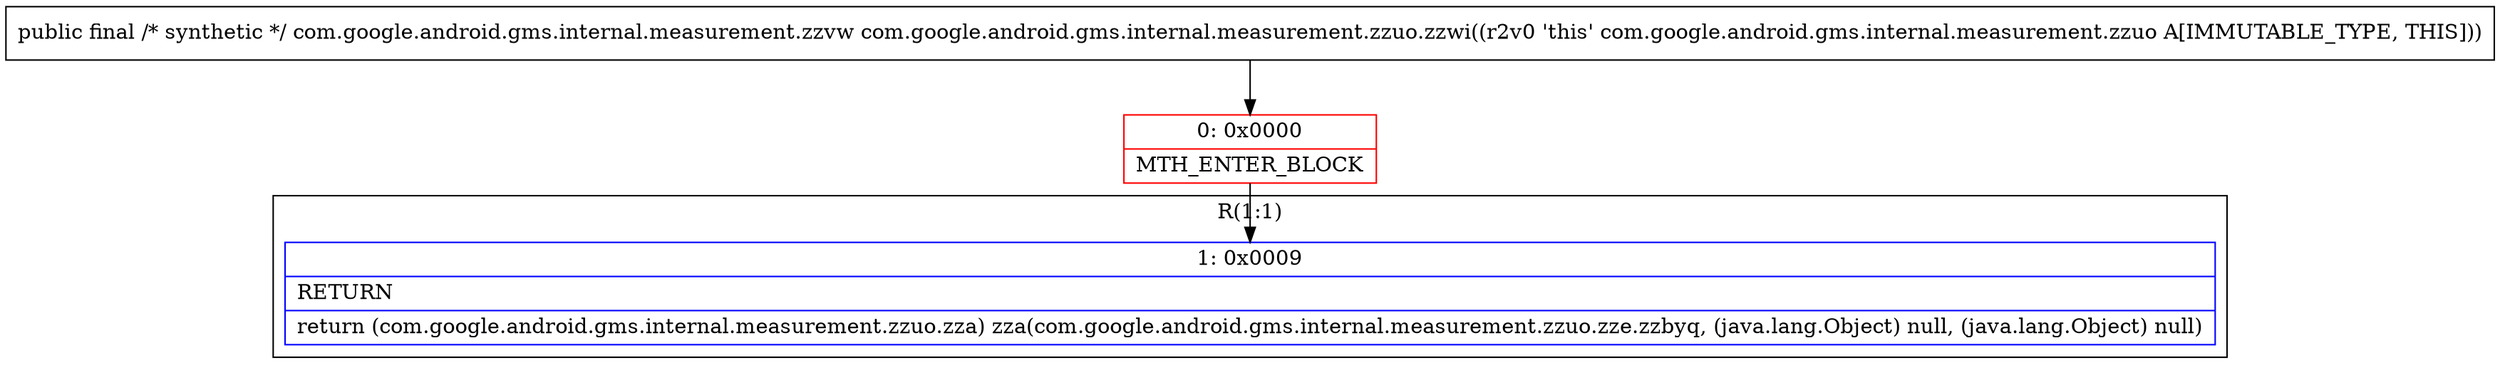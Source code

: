digraph "CFG forcom.google.android.gms.internal.measurement.zzuo.zzwi()Lcom\/google\/android\/gms\/internal\/measurement\/zzvw;" {
subgraph cluster_Region_1268457978 {
label = "R(1:1)";
node [shape=record,color=blue];
Node_1 [shape=record,label="{1\:\ 0x0009|RETURN\l|return (com.google.android.gms.internal.measurement.zzuo.zza) zza(com.google.android.gms.internal.measurement.zzuo.zze.zzbyq, (java.lang.Object) null, (java.lang.Object) null)\l}"];
}
Node_0 [shape=record,color=red,label="{0\:\ 0x0000|MTH_ENTER_BLOCK\l}"];
MethodNode[shape=record,label="{public final \/* synthetic *\/ com.google.android.gms.internal.measurement.zzvw com.google.android.gms.internal.measurement.zzuo.zzwi((r2v0 'this' com.google.android.gms.internal.measurement.zzuo A[IMMUTABLE_TYPE, THIS])) }"];
MethodNode -> Node_0;
Node_0 -> Node_1;
}

